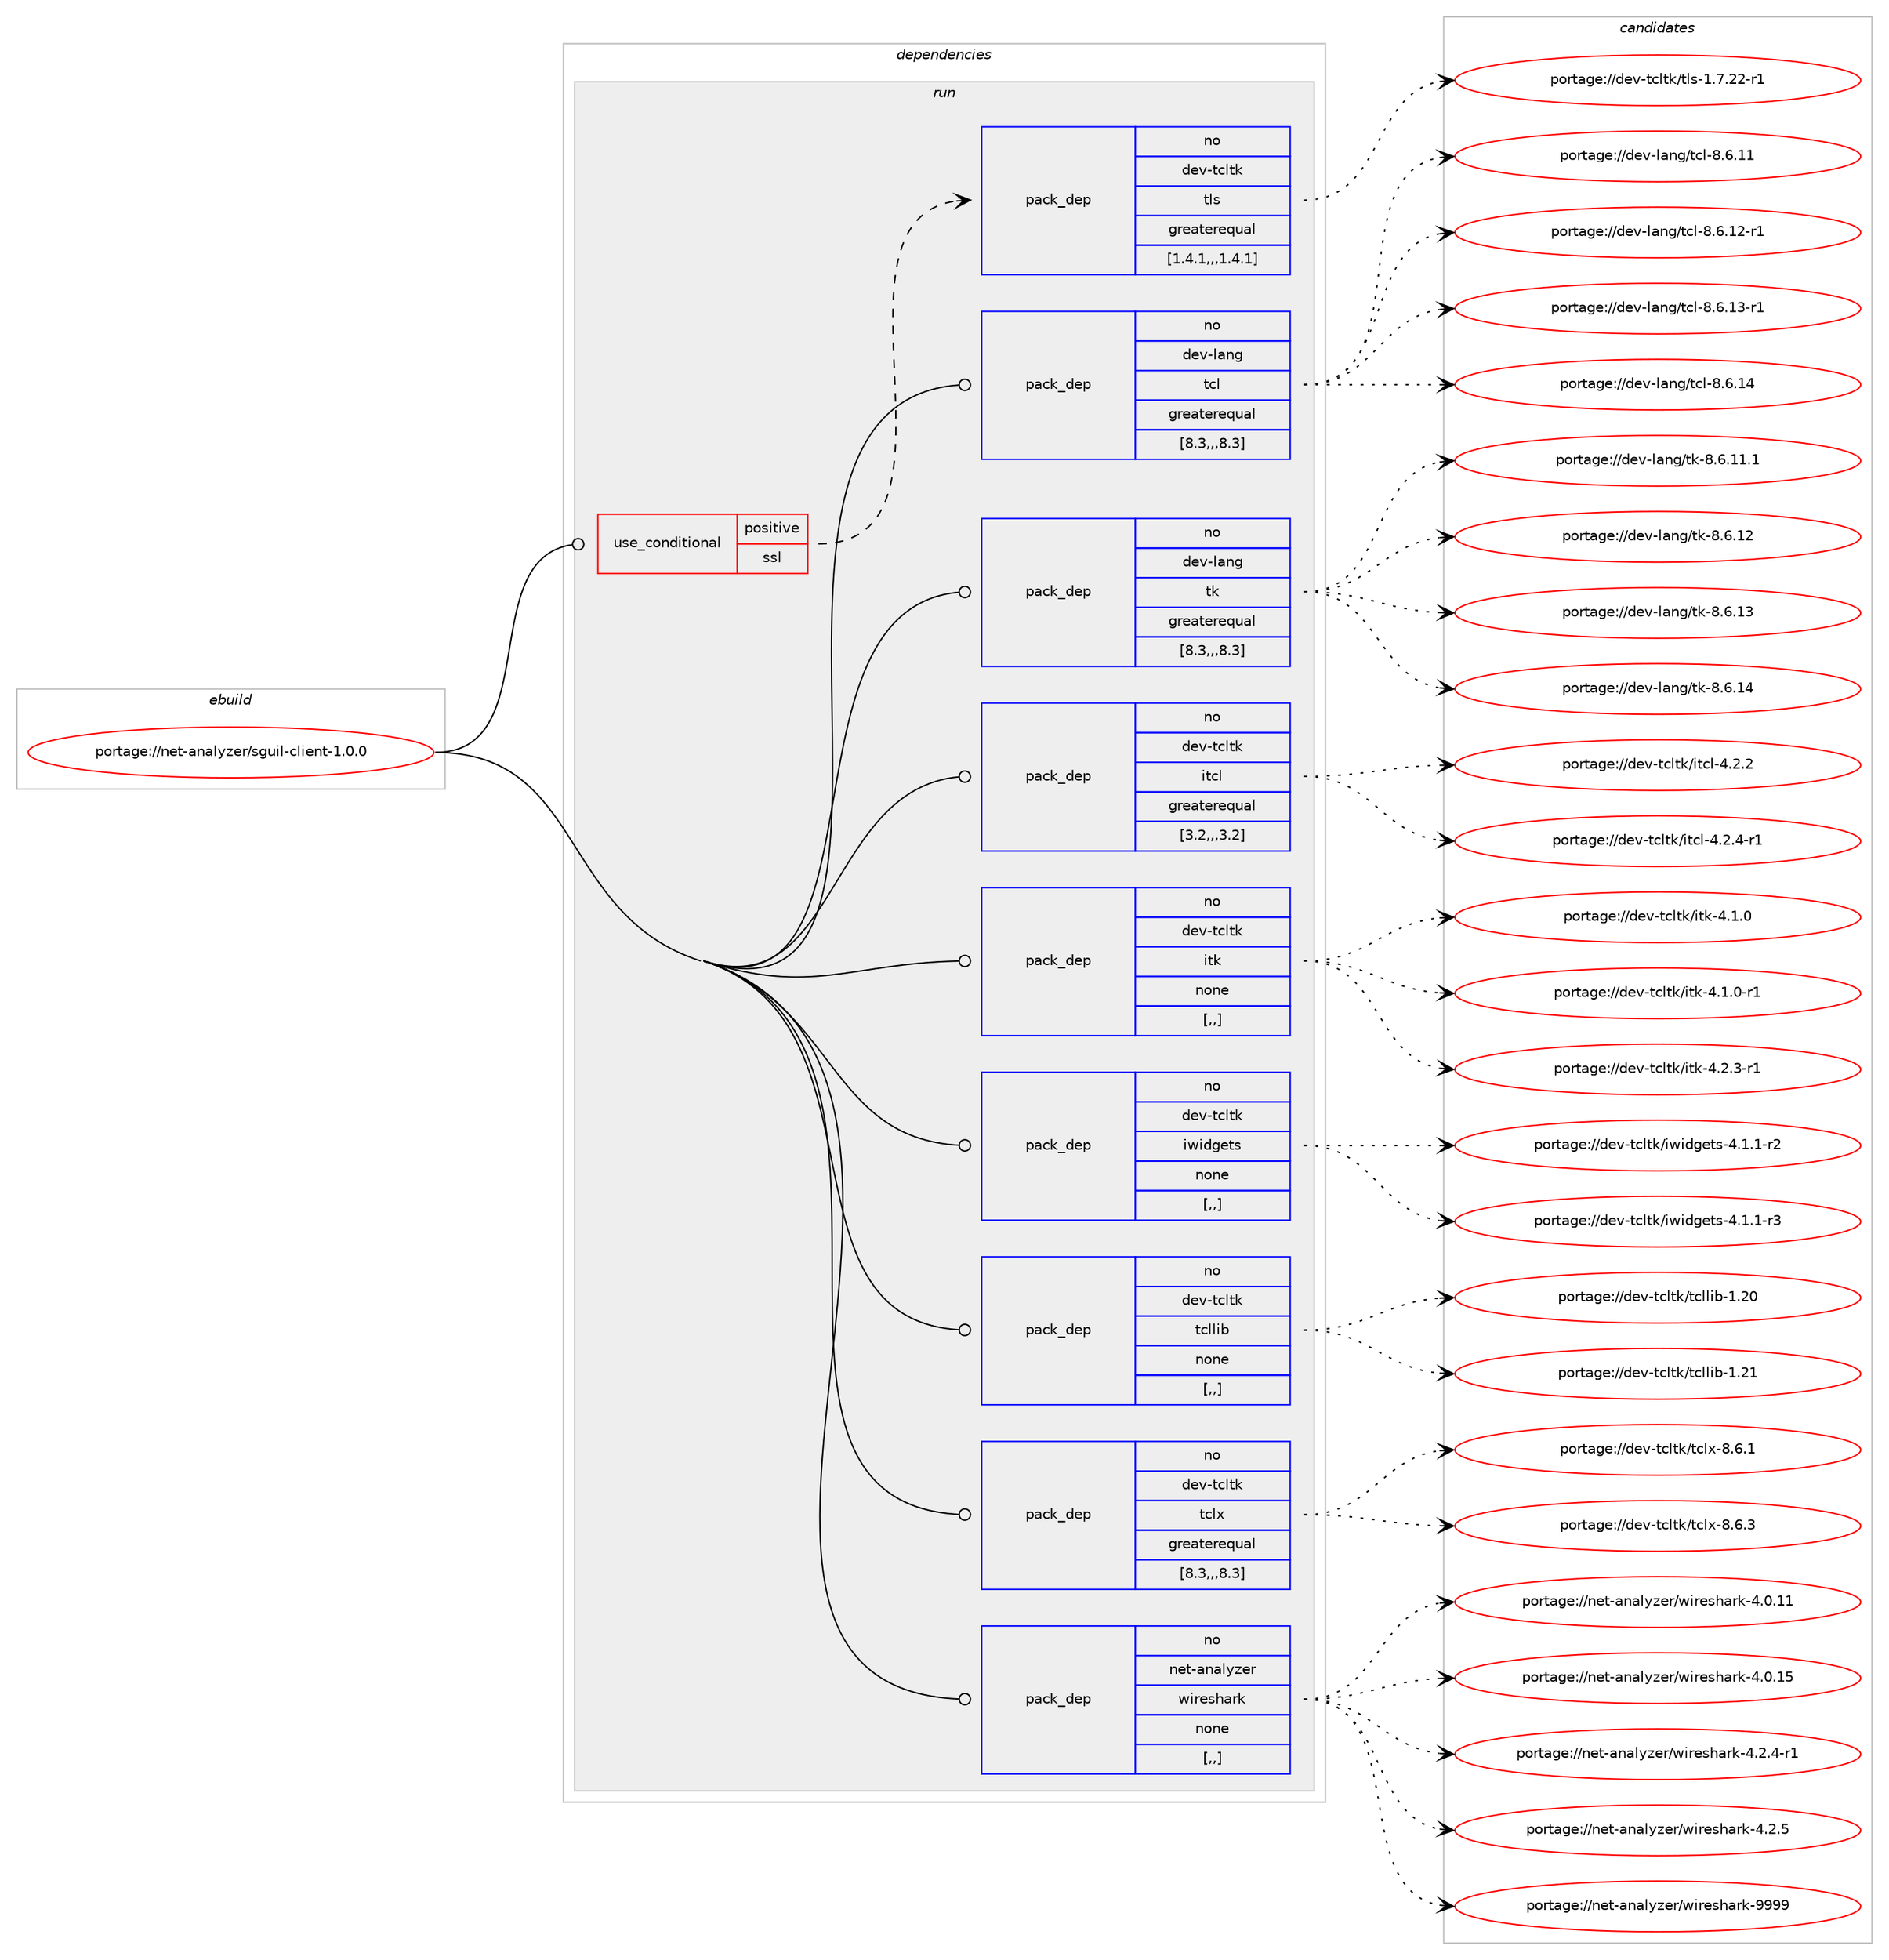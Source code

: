 digraph prolog {

# *************
# Graph options
# *************

newrank=true;
concentrate=true;
compound=true;
graph [rankdir=LR,fontname=Helvetica,fontsize=10,ranksep=1.5];#, ranksep=2.5, nodesep=0.2];
edge  [arrowhead=vee];
node  [fontname=Helvetica,fontsize=10];

# **********
# The ebuild
# **********

subgraph cluster_leftcol {
color=gray;
rank=same;
label=<<i>ebuild</i>>;
id [label="portage://net-analyzer/sguil-client-1.0.0", color=red, width=4, href="../net-analyzer/sguil-client-1.0.0.svg"];
}

# ****************
# The dependencies
# ****************

subgraph cluster_midcol {
color=gray;
label=<<i>dependencies</i>>;
subgraph cluster_compile {
fillcolor="#eeeeee";
style=filled;
label=<<i>compile</i>>;
}
subgraph cluster_compileandrun {
fillcolor="#eeeeee";
style=filled;
label=<<i>compile and run</i>>;
}
subgraph cluster_run {
fillcolor="#eeeeee";
style=filled;
label=<<i>run</i>>;
subgraph cond85750 {
dependency333143 [label=<<TABLE BORDER="0" CELLBORDER="1" CELLSPACING="0" CELLPADDING="4"><TR><TD ROWSPAN="3" CELLPADDING="10">use_conditional</TD></TR><TR><TD>positive</TD></TR><TR><TD>ssl</TD></TR></TABLE>>, shape=none, color=red];
subgraph pack244862 {
dependency333144 [label=<<TABLE BORDER="0" CELLBORDER="1" CELLSPACING="0" CELLPADDING="4" WIDTH="220"><TR><TD ROWSPAN="6" CELLPADDING="30">pack_dep</TD></TR><TR><TD WIDTH="110">no</TD></TR><TR><TD>dev-tcltk</TD></TR><TR><TD>tls</TD></TR><TR><TD>greaterequal</TD></TR><TR><TD>[1.4.1,,,1.4.1]</TD></TR></TABLE>>, shape=none, color=blue];
}
dependency333143:e -> dependency333144:w [weight=20,style="dashed",arrowhead="vee"];
}
id:e -> dependency333143:w [weight=20,style="solid",arrowhead="odot"];
subgraph pack244863 {
dependency333145 [label=<<TABLE BORDER="0" CELLBORDER="1" CELLSPACING="0" CELLPADDING="4" WIDTH="220"><TR><TD ROWSPAN="6" CELLPADDING="30">pack_dep</TD></TR><TR><TD WIDTH="110">no</TD></TR><TR><TD>dev-lang</TD></TR><TR><TD>tcl</TD></TR><TR><TD>greaterequal</TD></TR><TR><TD>[8.3,,,8.3]</TD></TR></TABLE>>, shape=none, color=blue];
}
id:e -> dependency333145:w [weight=20,style="solid",arrowhead="odot"];
subgraph pack244864 {
dependency333146 [label=<<TABLE BORDER="0" CELLBORDER="1" CELLSPACING="0" CELLPADDING="4" WIDTH="220"><TR><TD ROWSPAN="6" CELLPADDING="30">pack_dep</TD></TR><TR><TD WIDTH="110">no</TD></TR><TR><TD>dev-lang</TD></TR><TR><TD>tk</TD></TR><TR><TD>greaterequal</TD></TR><TR><TD>[8.3,,,8.3]</TD></TR></TABLE>>, shape=none, color=blue];
}
id:e -> dependency333146:w [weight=20,style="solid",arrowhead="odot"];
subgraph pack244865 {
dependency333147 [label=<<TABLE BORDER="0" CELLBORDER="1" CELLSPACING="0" CELLPADDING="4" WIDTH="220"><TR><TD ROWSPAN="6" CELLPADDING="30">pack_dep</TD></TR><TR><TD WIDTH="110">no</TD></TR><TR><TD>dev-tcltk</TD></TR><TR><TD>itcl</TD></TR><TR><TD>greaterequal</TD></TR><TR><TD>[3.2,,,3.2]</TD></TR></TABLE>>, shape=none, color=blue];
}
id:e -> dependency333147:w [weight=20,style="solid",arrowhead="odot"];
subgraph pack244866 {
dependency333148 [label=<<TABLE BORDER="0" CELLBORDER="1" CELLSPACING="0" CELLPADDING="4" WIDTH="220"><TR><TD ROWSPAN="6" CELLPADDING="30">pack_dep</TD></TR><TR><TD WIDTH="110">no</TD></TR><TR><TD>dev-tcltk</TD></TR><TR><TD>itk</TD></TR><TR><TD>none</TD></TR><TR><TD>[,,]</TD></TR></TABLE>>, shape=none, color=blue];
}
id:e -> dependency333148:w [weight=20,style="solid",arrowhead="odot"];
subgraph pack244867 {
dependency333149 [label=<<TABLE BORDER="0" CELLBORDER="1" CELLSPACING="0" CELLPADDING="4" WIDTH="220"><TR><TD ROWSPAN="6" CELLPADDING="30">pack_dep</TD></TR><TR><TD WIDTH="110">no</TD></TR><TR><TD>dev-tcltk</TD></TR><TR><TD>iwidgets</TD></TR><TR><TD>none</TD></TR><TR><TD>[,,]</TD></TR></TABLE>>, shape=none, color=blue];
}
id:e -> dependency333149:w [weight=20,style="solid",arrowhead="odot"];
subgraph pack244868 {
dependency333150 [label=<<TABLE BORDER="0" CELLBORDER="1" CELLSPACING="0" CELLPADDING="4" WIDTH="220"><TR><TD ROWSPAN="6" CELLPADDING="30">pack_dep</TD></TR><TR><TD WIDTH="110">no</TD></TR><TR><TD>dev-tcltk</TD></TR><TR><TD>tcllib</TD></TR><TR><TD>none</TD></TR><TR><TD>[,,]</TD></TR></TABLE>>, shape=none, color=blue];
}
id:e -> dependency333150:w [weight=20,style="solid",arrowhead="odot"];
subgraph pack244869 {
dependency333151 [label=<<TABLE BORDER="0" CELLBORDER="1" CELLSPACING="0" CELLPADDING="4" WIDTH="220"><TR><TD ROWSPAN="6" CELLPADDING="30">pack_dep</TD></TR><TR><TD WIDTH="110">no</TD></TR><TR><TD>dev-tcltk</TD></TR><TR><TD>tclx</TD></TR><TR><TD>greaterequal</TD></TR><TR><TD>[8.3,,,8.3]</TD></TR></TABLE>>, shape=none, color=blue];
}
id:e -> dependency333151:w [weight=20,style="solid",arrowhead="odot"];
subgraph pack244870 {
dependency333152 [label=<<TABLE BORDER="0" CELLBORDER="1" CELLSPACING="0" CELLPADDING="4" WIDTH="220"><TR><TD ROWSPAN="6" CELLPADDING="30">pack_dep</TD></TR><TR><TD WIDTH="110">no</TD></TR><TR><TD>net-analyzer</TD></TR><TR><TD>wireshark</TD></TR><TR><TD>none</TD></TR><TR><TD>[,,]</TD></TR></TABLE>>, shape=none, color=blue];
}
id:e -> dependency333152:w [weight=20,style="solid",arrowhead="odot"];
}
}

# **************
# The candidates
# **************

subgraph cluster_choices {
rank=same;
color=gray;
label=<<i>candidates</i>>;

subgraph choice244862 {
color=black;
nodesep=1;
choice100101118451169910811610747116108115454946554650504511449 [label="portage://dev-tcltk/tls-1.7.22-r1", color=red, width=4,href="../dev-tcltk/tls-1.7.22-r1.svg"];
dependency333144:e -> choice100101118451169910811610747116108115454946554650504511449:w [style=dotted,weight="100"];
}
subgraph choice244863 {
color=black;
nodesep=1;
choice1001011184510897110103471169910845564654464949 [label="portage://dev-lang/tcl-8.6.11", color=red, width=4,href="../dev-lang/tcl-8.6.11.svg"];
choice10010111845108971101034711699108455646544649504511449 [label="portage://dev-lang/tcl-8.6.12-r1", color=red, width=4,href="../dev-lang/tcl-8.6.12-r1.svg"];
choice10010111845108971101034711699108455646544649514511449 [label="portage://dev-lang/tcl-8.6.13-r1", color=red, width=4,href="../dev-lang/tcl-8.6.13-r1.svg"];
choice1001011184510897110103471169910845564654464952 [label="portage://dev-lang/tcl-8.6.14", color=red, width=4,href="../dev-lang/tcl-8.6.14.svg"];
dependency333145:e -> choice1001011184510897110103471169910845564654464949:w [style=dotted,weight="100"];
dependency333145:e -> choice10010111845108971101034711699108455646544649504511449:w [style=dotted,weight="100"];
dependency333145:e -> choice10010111845108971101034711699108455646544649514511449:w [style=dotted,weight="100"];
dependency333145:e -> choice1001011184510897110103471169910845564654464952:w [style=dotted,weight="100"];
}
subgraph choice244864 {
color=black;
nodesep=1;
choice100101118451089711010347116107455646544649494649 [label="portage://dev-lang/tk-8.6.11.1", color=red, width=4,href="../dev-lang/tk-8.6.11.1.svg"];
choice10010111845108971101034711610745564654464950 [label="portage://dev-lang/tk-8.6.12", color=red, width=4,href="../dev-lang/tk-8.6.12.svg"];
choice10010111845108971101034711610745564654464951 [label="portage://dev-lang/tk-8.6.13", color=red, width=4,href="../dev-lang/tk-8.6.13.svg"];
choice10010111845108971101034711610745564654464952 [label="portage://dev-lang/tk-8.6.14", color=red, width=4,href="../dev-lang/tk-8.6.14.svg"];
dependency333146:e -> choice100101118451089711010347116107455646544649494649:w [style=dotted,weight="100"];
dependency333146:e -> choice10010111845108971101034711610745564654464950:w [style=dotted,weight="100"];
dependency333146:e -> choice10010111845108971101034711610745564654464951:w [style=dotted,weight="100"];
dependency333146:e -> choice10010111845108971101034711610745564654464952:w [style=dotted,weight="100"];
}
subgraph choice244865 {
color=black;
nodesep=1;
choice10010111845116991081161074710511699108455246504650 [label="portage://dev-tcltk/itcl-4.2.2", color=red, width=4,href="../dev-tcltk/itcl-4.2.2.svg"];
choice100101118451169910811610747105116991084552465046524511449 [label="portage://dev-tcltk/itcl-4.2.4-r1", color=red, width=4,href="../dev-tcltk/itcl-4.2.4-r1.svg"];
dependency333147:e -> choice10010111845116991081161074710511699108455246504650:w [style=dotted,weight="100"];
dependency333147:e -> choice100101118451169910811610747105116991084552465046524511449:w [style=dotted,weight="100"];
}
subgraph choice244866 {
color=black;
nodesep=1;
choice100101118451169910811610747105116107455246494648 [label="portage://dev-tcltk/itk-4.1.0", color=red, width=4,href="../dev-tcltk/itk-4.1.0.svg"];
choice1001011184511699108116107471051161074552464946484511449 [label="portage://dev-tcltk/itk-4.1.0-r1", color=red, width=4,href="../dev-tcltk/itk-4.1.0-r1.svg"];
choice1001011184511699108116107471051161074552465046514511449 [label="portage://dev-tcltk/itk-4.2.3-r1", color=red, width=4,href="../dev-tcltk/itk-4.2.3-r1.svg"];
dependency333148:e -> choice100101118451169910811610747105116107455246494648:w [style=dotted,weight="100"];
dependency333148:e -> choice1001011184511699108116107471051161074552464946484511449:w [style=dotted,weight="100"];
dependency333148:e -> choice1001011184511699108116107471051161074552465046514511449:w [style=dotted,weight="100"];
}
subgraph choice244867 {
color=black;
nodesep=1;
choice1001011184511699108116107471051191051001031011161154552464946494511450 [label="portage://dev-tcltk/iwidgets-4.1.1-r2", color=red, width=4,href="../dev-tcltk/iwidgets-4.1.1-r2.svg"];
choice1001011184511699108116107471051191051001031011161154552464946494511451 [label="portage://dev-tcltk/iwidgets-4.1.1-r3", color=red, width=4,href="../dev-tcltk/iwidgets-4.1.1-r3.svg"];
dependency333149:e -> choice1001011184511699108116107471051191051001031011161154552464946494511450:w [style=dotted,weight="100"];
dependency333149:e -> choice1001011184511699108116107471051191051001031011161154552464946494511451:w [style=dotted,weight="100"];
}
subgraph choice244868 {
color=black;
nodesep=1;
choice10010111845116991081161074711699108108105984549465048 [label="portage://dev-tcltk/tcllib-1.20", color=red, width=4,href="../dev-tcltk/tcllib-1.20.svg"];
choice10010111845116991081161074711699108108105984549465049 [label="portage://dev-tcltk/tcllib-1.21", color=red, width=4,href="../dev-tcltk/tcllib-1.21.svg"];
dependency333150:e -> choice10010111845116991081161074711699108108105984549465048:w [style=dotted,weight="100"];
dependency333150:e -> choice10010111845116991081161074711699108108105984549465049:w [style=dotted,weight="100"];
}
subgraph choice244869 {
color=black;
nodesep=1;
choice10010111845116991081161074711699108120455646544649 [label="portage://dev-tcltk/tclx-8.6.1", color=red, width=4,href="../dev-tcltk/tclx-8.6.1.svg"];
choice10010111845116991081161074711699108120455646544651 [label="portage://dev-tcltk/tclx-8.6.3", color=red, width=4,href="../dev-tcltk/tclx-8.6.3.svg"];
dependency333151:e -> choice10010111845116991081161074711699108120455646544649:w [style=dotted,weight="100"];
dependency333151:e -> choice10010111845116991081161074711699108120455646544651:w [style=dotted,weight="100"];
}
subgraph choice244870 {
color=black;
nodesep=1;
choice110101116459711097108121122101114471191051141011151049711410745524648464949 [label="portage://net-analyzer/wireshark-4.0.11", color=red, width=4,href="../net-analyzer/wireshark-4.0.11.svg"];
choice110101116459711097108121122101114471191051141011151049711410745524648464953 [label="portage://net-analyzer/wireshark-4.0.15", color=red, width=4,href="../net-analyzer/wireshark-4.0.15.svg"];
choice11010111645971109710812112210111447119105114101115104971141074552465046524511449 [label="portage://net-analyzer/wireshark-4.2.4-r1", color=red, width=4,href="../net-analyzer/wireshark-4.2.4-r1.svg"];
choice1101011164597110971081211221011144711910511410111510497114107455246504653 [label="portage://net-analyzer/wireshark-4.2.5", color=red, width=4,href="../net-analyzer/wireshark-4.2.5.svg"];
choice11010111645971109710812112210111447119105114101115104971141074557575757 [label="portage://net-analyzer/wireshark-9999", color=red, width=4,href="../net-analyzer/wireshark-9999.svg"];
dependency333152:e -> choice110101116459711097108121122101114471191051141011151049711410745524648464949:w [style=dotted,weight="100"];
dependency333152:e -> choice110101116459711097108121122101114471191051141011151049711410745524648464953:w [style=dotted,weight="100"];
dependency333152:e -> choice11010111645971109710812112210111447119105114101115104971141074552465046524511449:w [style=dotted,weight="100"];
dependency333152:e -> choice1101011164597110971081211221011144711910511410111510497114107455246504653:w [style=dotted,weight="100"];
dependency333152:e -> choice11010111645971109710812112210111447119105114101115104971141074557575757:w [style=dotted,weight="100"];
}
}

}
